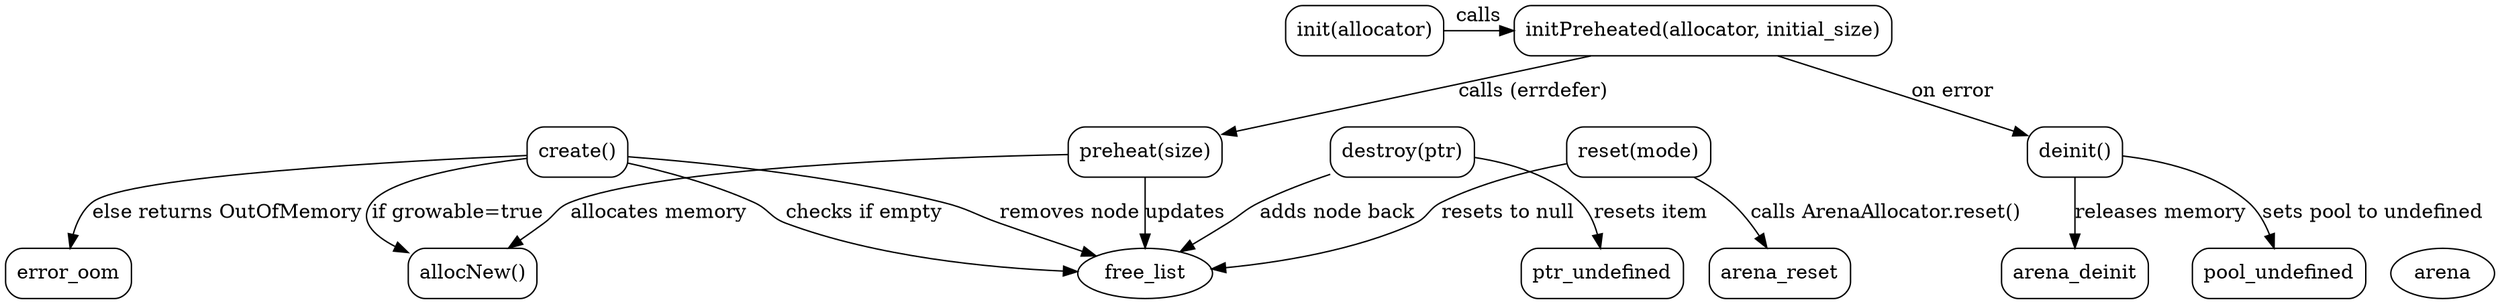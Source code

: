 
digraph MemoryPoolExtra {
    rankdir=TB;
    node [shape=rectangle, style="rounded"];

    // Main Functions
    init [label="init(allocator)"];
    initPreheated [label="initPreheated(allocator, initial_size)"];
    preheat [label="preheat(size)"];
    create [label="create()"];
    destroy [label="destroy(ptr)"];
    reset [label="reset(mode)"];
    deinit [label="deinit()"];
    allocNew [label="allocNew()"];

    // Subroutines and Relationships
    init -> initPreheated [label="calls"];
    initPreheated -> preheat [label="calls (errdefer)"];
    initPreheated -> deinit [label="on error"];

    preheat -> allocNew [label="allocates memory"];
    preheat -> free_list [label="updates"];

    create -> free_list [label="checks if empty"];
    create -> allocNew [label="if growable=true"];
    create -> error_oom [label="else returns OutOfMemory"];
    create -> free_list [label="removes node"];

    destroy -> free_list [label="adds node back"];
    destroy -> ptr_undefined [label="resets item"];

    reset -> arena_reset [label="calls ArenaAllocator.reset()"];
    reset -> free_list [label="resets to null"];

    deinit -> arena_deinit [label="releases memory"];
    deinit -> pool_undefined [label="sets pool to undefined"];

    // Data Structures
    free_list [shape=ellipse, label="free_list"];
    arena [shape=ellipse, label="arena"];

    // Invisible edges for alignment
    {rank=same; init; initPreheated;}
    {rank=same; create; destroy;}
    {rank=same; preheat; reset;}
    {rank=same; free_list; arena;}
}
